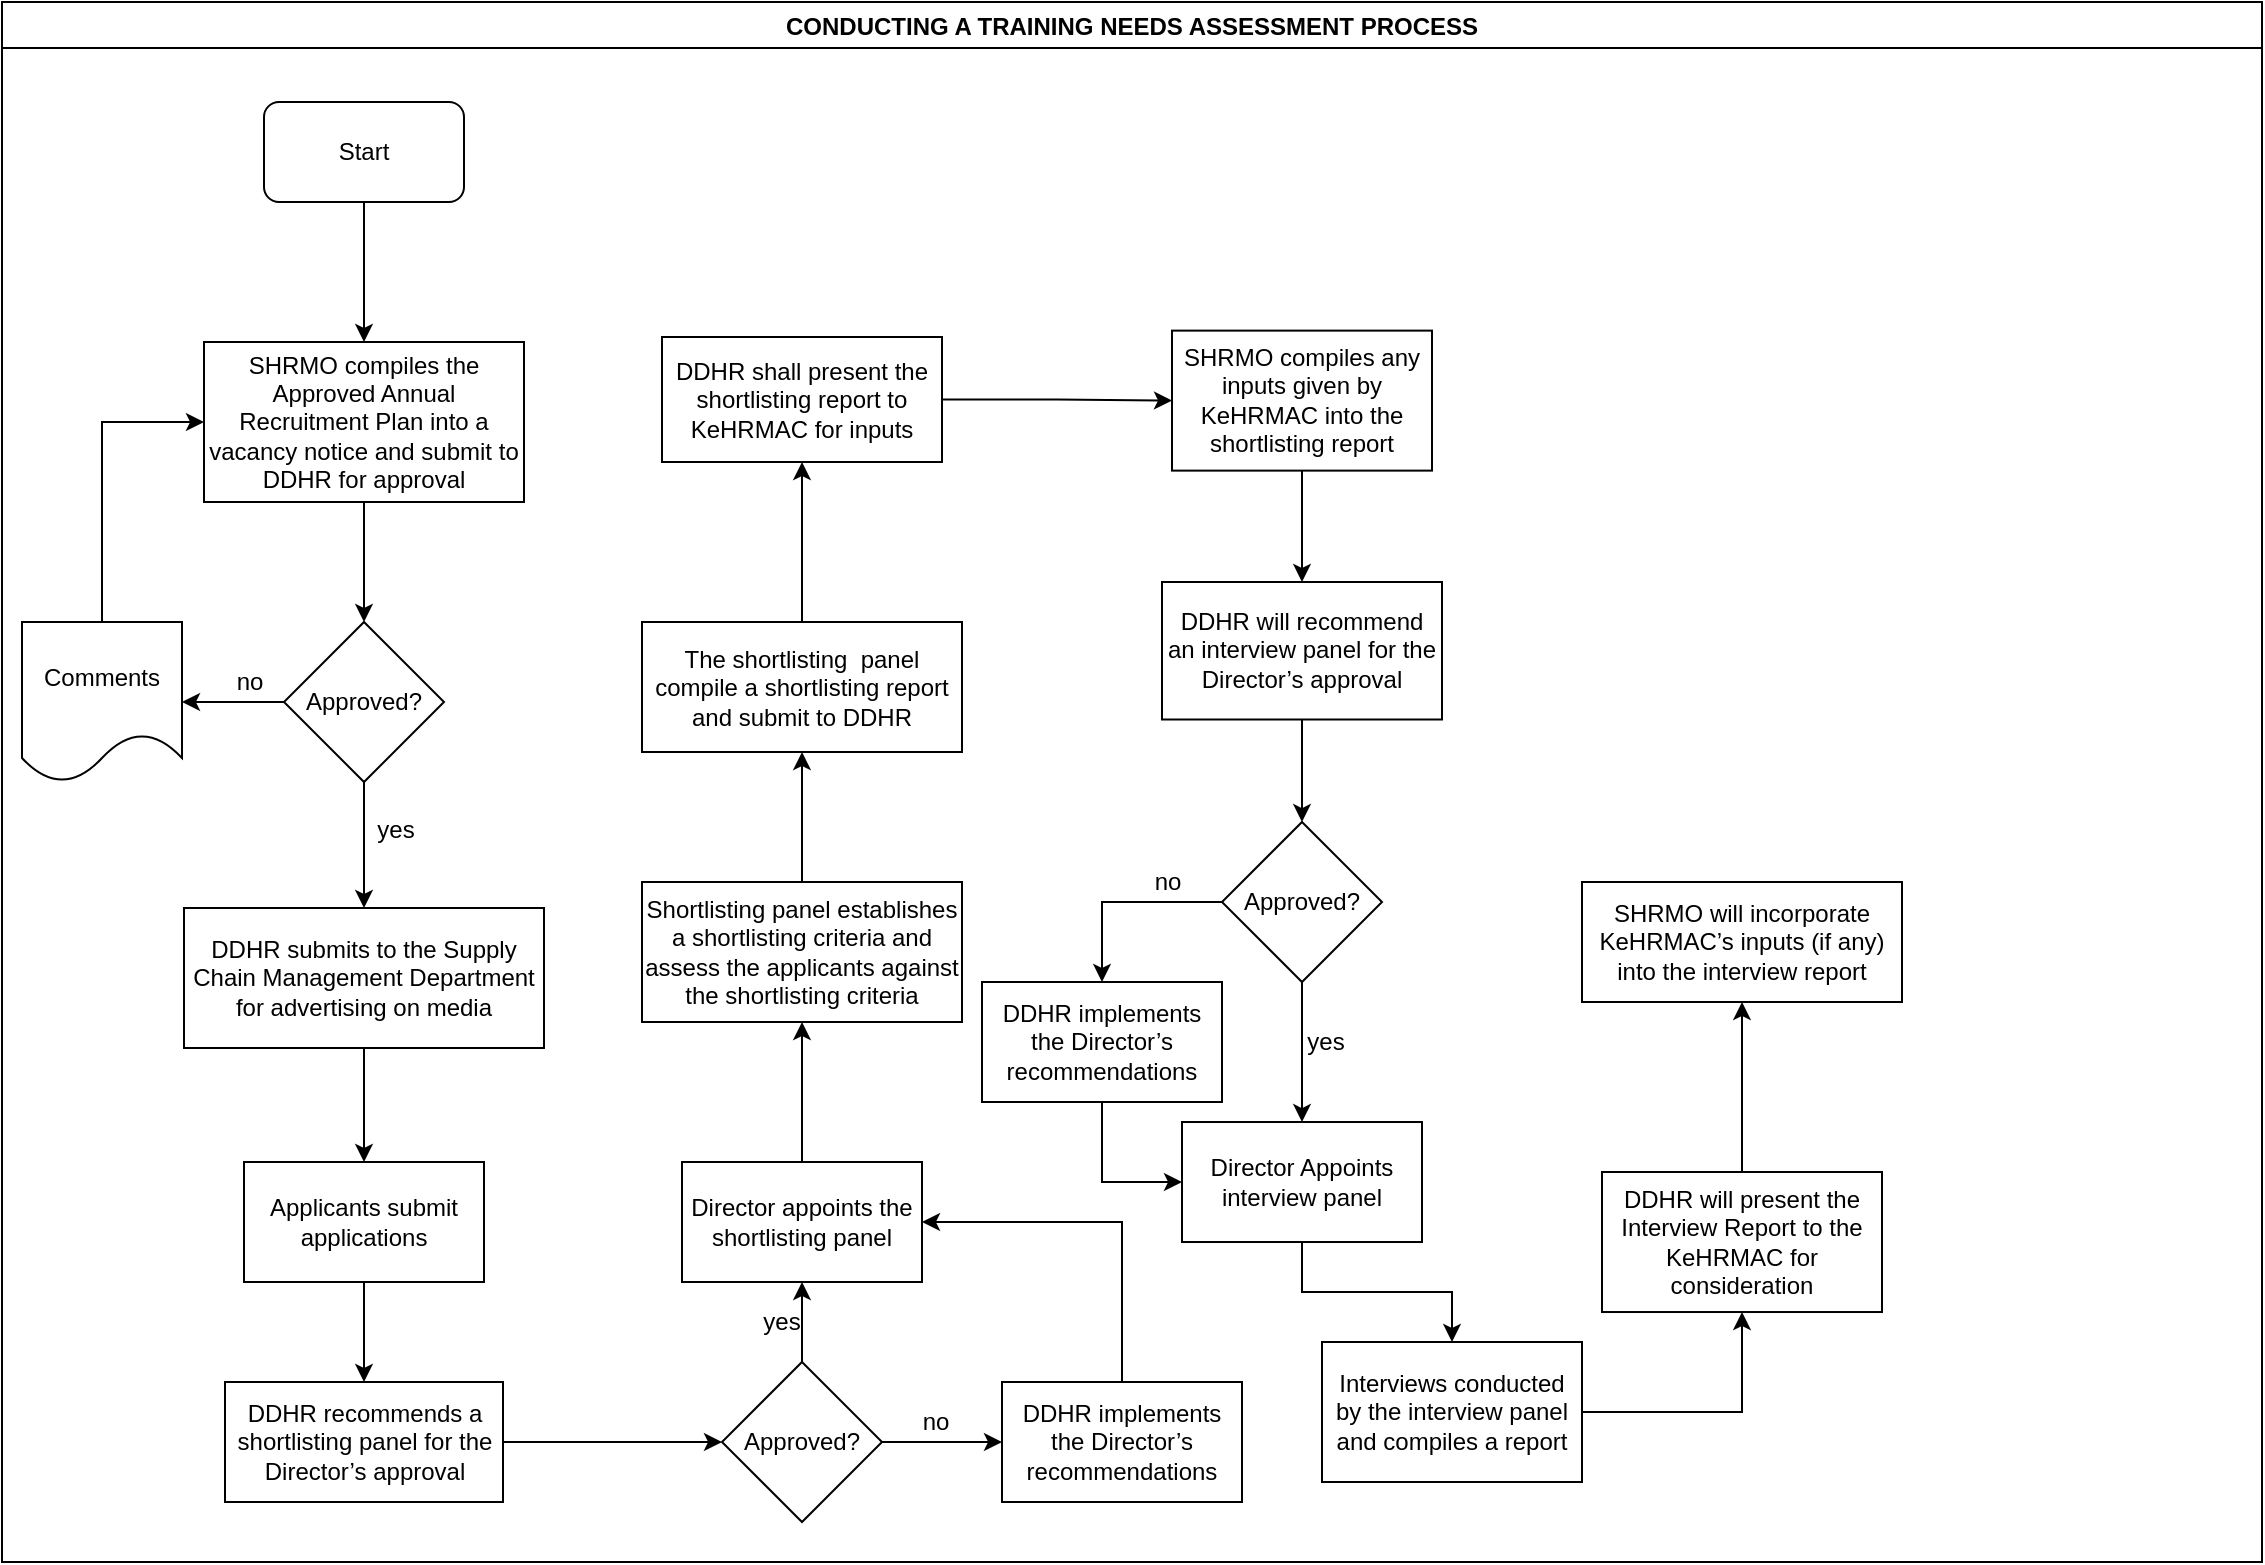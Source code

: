<mxfile version="14.2.4" type="github">
  <diagram id="tumOcZ08y1jbHNWzHqvi" name="Page-1">
    <mxGraphModel dx="1038" dy="547" grid="1" gridSize="10" guides="1" tooltips="1" connect="1" arrows="1" fold="1" page="1" pageScale="1" pageWidth="1169" pageHeight="827" math="0" shadow="0">
      <root>
        <mxCell id="0" />
        <mxCell id="1" parent="0" />
        <mxCell id="h8TS08j7oyF-GIlj1y9Z-1" value="CONDUCTING A TRAINING NEEDS ASSESSMENT PROCESS" style="swimlane;" vertex="1" parent="1">
          <mxGeometry x="20" y="10" width="1130" height="780" as="geometry" />
        </mxCell>
        <mxCell id="h8TS08j7oyF-GIlj1y9Z-2" value="Start" style="rounded=1;whiteSpace=wrap;html=1;" vertex="1" parent="h8TS08j7oyF-GIlj1y9Z-1">
          <mxGeometry x="131" y="50" width="100" height="50" as="geometry" />
        </mxCell>
        <mxCell id="h8TS08j7oyF-GIlj1y9Z-49" value="SHRMO compiles the Approved Annual Recruitment Plan into a vacancy notice and submit to DDHR for approval" style="rounded=0;whiteSpace=wrap;html=1;" vertex="1" parent="h8TS08j7oyF-GIlj1y9Z-1">
          <mxGeometry x="101" y="170" width="160" height="80" as="geometry" />
        </mxCell>
        <mxCell id="h8TS08j7oyF-GIlj1y9Z-4" value="" style="edgeStyle=orthogonalEdgeStyle;rounded=0;orthogonalLoop=1;jettySize=auto;html=1;entryX=0.5;entryY=0;entryDx=0;entryDy=0;" edge="1" parent="h8TS08j7oyF-GIlj1y9Z-1" source="h8TS08j7oyF-GIlj1y9Z-2" target="h8TS08j7oyF-GIlj1y9Z-49">
          <mxGeometry relative="1" as="geometry">
            <mxPoint x="181" y="150" as="targetPoint" />
          </mxGeometry>
        </mxCell>
        <mxCell id="h8TS08j7oyF-GIlj1y9Z-50" value="Approved?" style="rhombus;whiteSpace=wrap;html=1;rounded=0;" vertex="1" parent="h8TS08j7oyF-GIlj1y9Z-1">
          <mxGeometry x="141" y="310" width="80" height="80" as="geometry" />
        </mxCell>
        <mxCell id="h8TS08j7oyF-GIlj1y9Z-51" value="" style="edgeStyle=orthogonalEdgeStyle;rounded=0;orthogonalLoop=1;jettySize=auto;html=1;" edge="1" parent="h8TS08j7oyF-GIlj1y9Z-1" source="h8TS08j7oyF-GIlj1y9Z-49" target="h8TS08j7oyF-GIlj1y9Z-50">
          <mxGeometry relative="1" as="geometry" />
        </mxCell>
        <mxCell id="h8TS08j7oyF-GIlj1y9Z-52" value="DDHR submits to the Supply Chain Management Department for advertising on media" style="whiteSpace=wrap;html=1;rounded=0;" vertex="1" parent="h8TS08j7oyF-GIlj1y9Z-1">
          <mxGeometry x="91" y="453" width="180" height="70" as="geometry" />
        </mxCell>
        <mxCell id="h8TS08j7oyF-GIlj1y9Z-53" value="" style="edgeStyle=orthogonalEdgeStyle;rounded=0;orthogonalLoop=1;jettySize=auto;html=1;" edge="1" parent="h8TS08j7oyF-GIlj1y9Z-1" source="h8TS08j7oyF-GIlj1y9Z-50" target="h8TS08j7oyF-GIlj1y9Z-52">
          <mxGeometry relative="1" as="geometry" />
        </mxCell>
        <mxCell id="h8TS08j7oyF-GIlj1y9Z-54" value="yes" style="text;html=1;strokeColor=none;fillColor=none;align=center;verticalAlign=middle;whiteSpace=wrap;rounded=0;" vertex="1" parent="h8TS08j7oyF-GIlj1y9Z-1">
          <mxGeometry x="177" y="404" width="40" height="20" as="geometry" />
        </mxCell>
        <mxCell id="h8TS08j7oyF-GIlj1y9Z-57" value="DDHR recommends a shortlisting panel for the Director’s approval" style="whiteSpace=wrap;html=1;rounded=0;" vertex="1" parent="h8TS08j7oyF-GIlj1y9Z-1">
          <mxGeometry x="111.5" y="690" width="139" height="60" as="geometry" />
        </mxCell>
        <mxCell id="h8TS08j7oyF-GIlj1y9Z-63" value="Director appoints the shortlisting panel" style="whiteSpace=wrap;html=1;rounded=0;" vertex="1" parent="h8TS08j7oyF-GIlj1y9Z-1">
          <mxGeometry x="340" y="580" width="120" height="60" as="geometry" />
        </mxCell>
        <mxCell id="h8TS08j7oyF-GIlj1y9Z-65" value="yes" style="text;html=1;strokeColor=none;fillColor=none;align=center;verticalAlign=middle;whiteSpace=wrap;rounded=0;" vertex="1" parent="h8TS08j7oyF-GIlj1y9Z-1">
          <mxGeometry x="370" y="650" width="40" height="20" as="geometry" />
        </mxCell>
        <mxCell id="h8TS08j7oyF-GIlj1y9Z-66" value="Comments" style="shape=document;whiteSpace=wrap;html=1;boundedLbl=1;rounded=0;" vertex="1" parent="h8TS08j7oyF-GIlj1y9Z-1">
          <mxGeometry x="10" y="310" width="80" height="80" as="geometry" />
        </mxCell>
        <mxCell id="h8TS08j7oyF-GIlj1y9Z-67" value="" style="edgeStyle=orthogonalEdgeStyle;rounded=0;orthogonalLoop=1;jettySize=auto;html=1;" edge="1" parent="h8TS08j7oyF-GIlj1y9Z-1" source="h8TS08j7oyF-GIlj1y9Z-50" target="h8TS08j7oyF-GIlj1y9Z-66">
          <mxGeometry relative="1" as="geometry" />
        </mxCell>
        <mxCell id="h8TS08j7oyF-GIlj1y9Z-69" value="" style="edgeStyle=orthogonalEdgeStyle;rounded=0;orthogonalLoop=1;jettySize=auto;html=1;entryX=0;entryY=0.5;entryDx=0;entryDy=0;" edge="1" parent="h8TS08j7oyF-GIlj1y9Z-1" source="h8TS08j7oyF-GIlj1y9Z-66" target="h8TS08j7oyF-GIlj1y9Z-49">
          <mxGeometry relative="1" as="geometry">
            <mxPoint x="50" y="220" as="targetPoint" />
            <Array as="points">
              <mxPoint x="50" y="210" />
            </Array>
          </mxGeometry>
        </mxCell>
        <mxCell id="h8TS08j7oyF-GIlj1y9Z-74" value="Shortlisting panel establishes a shortlisting criteria and assess the applicants against the shortlisting criteria" style="whiteSpace=wrap;html=1;rounded=0;" vertex="1" parent="h8TS08j7oyF-GIlj1y9Z-1">
          <mxGeometry x="320" y="440" width="160" height="70" as="geometry" />
        </mxCell>
        <mxCell id="h8TS08j7oyF-GIlj1y9Z-75" value="" style="edgeStyle=orthogonalEdgeStyle;rounded=0;orthogonalLoop=1;jettySize=auto;html=1;" edge="1" parent="h8TS08j7oyF-GIlj1y9Z-1" source="h8TS08j7oyF-GIlj1y9Z-63" target="h8TS08j7oyF-GIlj1y9Z-74">
          <mxGeometry relative="1" as="geometry" />
        </mxCell>
        <mxCell id="h8TS08j7oyF-GIlj1y9Z-76" value="The shortlisting&amp;nbsp; panel compile a shortlisting report and submit to DDHR" style="whiteSpace=wrap;html=1;rounded=0;" vertex="1" parent="h8TS08j7oyF-GIlj1y9Z-1">
          <mxGeometry x="320" y="310" width="160" height="65" as="geometry" />
        </mxCell>
        <mxCell id="h8TS08j7oyF-GIlj1y9Z-77" value="" style="edgeStyle=orthogonalEdgeStyle;rounded=0;orthogonalLoop=1;jettySize=auto;html=1;" edge="1" parent="h8TS08j7oyF-GIlj1y9Z-1" source="h8TS08j7oyF-GIlj1y9Z-74" target="h8TS08j7oyF-GIlj1y9Z-76">
          <mxGeometry relative="1" as="geometry" />
        </mxCell>
        <mxCell id="h8TS08j7oyF-GIlj1y9Z-80" value="SHRMO compiles any inputs given by KeHRMAC into the shortlisting report" style="whiteSpace=wrap;html=1;rounded=0;" vertex="1" parent="h8TS08j7oyF-GIlj1y9Z-1">
          <mxGeometry x="585" y="164.31" width="130" height="70" as="geometry" />
        </mxCell>
        <mxCell id="h8TS08j7oyF-GIlj1y9Z-82" value="DDHR will recommend an interview panel for the Director’s approval" style="whiteSpace=wrap;html=1;rounded=0;" vertex="1" parent="h8TS08j7oyF-GIlj1y9Z-1">
          <mxGeometry x="580" y="290" width="140" height="68.75" as="geometry" />
        </mxCell>
        <mxCell id="h8TS08j7oyF-GIlj1y9Z-83" value="" style="edgeStyle=orthogonalEdgeStyle;rounded=0;orthogonalLoop=1;jettySize=auto;html=1;" edge="1" parent="h8TS08j7oyF-GIlj1y9Z-1" source="h8TS08j7oyF-GIlj1y9Z-80" target="h8TS08j7oyF-GIlj1y9Z-82">
          <mxGeometry relative="1" as="geometry" />
        </mxCell>
        <mxCell id="h8TS08j7oyF-GIlj1y9Z-84" value="Approved?" style="rhombus;whiteSpace=wrap;html=1;rounded=0;" vertex="1" parent="h8TS08j7oyF-GIlj1y9Z-1">
          <mxGeometry x="610" y="410.005" width="80" height="80" as="geometry" />
        </mxCell>
        <mxCell id="h8TS08j7oyF-GIlj1y9Z-85" value="" style="edgeStyle=orthogonalEdgeStyle;rounded=0;orthogonalLoop=1;jettySize=auto;html=1;" edge="1" parent="h8TS08j7oyF-GIlj1y9Z-1" source="h8TS08j7oyF-GIlj1y9Z-82" target="h8TS08j7oyF-GIlj1y9Z-84">
          <mxGeometry relative="1" as="geometry" />
        </mxCell>
        <mxCell id="h8TS08j7oyF-GIlj1y9Z-86" value="Director Appoints interview panel" style="whiteSpace=wrap;html=1;rounded=0;" vertex="1" parent="h8TS08j7oyF-GIlj1y9Z-1">
          <mxGeometry x="590" y="560.005" width="120" height="60" as="geometry" />
        </mxCell>
        <mxCell id="h8TS08j7oyF-GIlj1y9Z-87" value="" style="edgeStyle=orthogonalEdgeStyle;rounded=0;orthogonalLoop=1;jettySize=auto;html=1;" edge="1" parent="h8TS08j7oyF-GIlj1y9Z-1" source="h8TS08j7oyF-GIlj1y9Z-84" target="h8TS08j7oyF-GIlj1y9Z-86">
          <mxGeometry relative="1" as="geometry" />
        </mxCell>
        <mxCell id="h8TS08j7oyF-GIlj1y9Z-88" value="yes" style="text;html=1;strokeColor=none;fillColor=none;align=center;verticalAlign=middle;whiteSpace=wrap;rounded=0;" vertex="1" parent="h8TS08j7oyF-GIlj1y9Z-1">
          <mxGeometry x="642" y="510" width="40" height="20" as="geometry" />
        </mxCell>
        <mxCell id="h8TS08j7oyF-GIlj1y9Z-94" value="no" style="text;html=1;strokeColor=none;fillColor=none;align=center;verticalAlign=middle;whiteSpace=wrap;rounded=0;" vertex="1" parent="h8TS08j7oyF-GIlj1y9Z-1">
          <mxGeometry x="563" y="430" width="40" height="20" as="geometry" />
        </mxCell>
        <mxCell id="h8TS08j7oyF-GIlj1y9Z-91" value="DDHR implements the Director’s recommendations" style="whiteSpace=wrap;html=1;rounded=0;" vertex="1" parent="h8TS08j7oyF-GIlj1y9Z-1">
          <mxGeometry x="490" y="490" width="120" height="60" as="geometry" />
        </mxCell>
        <mxCell id="h8TS08j7oyF-GIlj1y9Z-93" value="" style="edgeStyle=orthogonalEdgeStyle;rounded=0;orthogonalLoop=1;jettySize=auto;html=1;exitX=0;exitY=0.5;exitDx=0;exitDy=0;" edge="1" parent="h8TS08j7oyF-GIlj1y9Z-1" source="h8TS08j7oyF-GIlj1y9Z-84" target="h8TS08j7oyF-GIlj1y9Z-91">
          <mxGeometry relative="1" as="geometry" />
        </mxCell>
        <mxCell id="h8TS08j7oyF-GIlj1y9Z-96" value="" style="edgeStyle=orthogonalEdgeStyle;rounded=0;orthogonalLoop=1;jettySize=auto;html=1;entryX=0;entryY=0.5;entryDx=0;entryDy=0;" edge="1" parent="h8TS08j7oyF-GIlj1y9Z-1" source="h8TS08j7oyF-GIlj1y9Z-91" target="h8TS08j7oyF-GIlj1y9Z-86">
          <mxGeometry relative="1" as="geometry">
            <mxPoint x="550" y="630" as="targetPoint" />
            <Array as="points">
              <mxPoint x="550" y="590" />
            </Array>
          </mxGeometry>
        </mxCell>
        <mxCell id="h8TS08j7oyF-GIlj1y9Z-97" value="Interviews conducted by the interview panel and compiles a report" style="whiteSpace=wrap;html=1;rounded=0;" vertex="1" parent="h8TS08j7oyF-GIlj1y9Z-1">
          <mxGeometry x="660" y="670" width="130" height="70" as="geometry" />
        </mxCell>
        <mxCell id="h8TS08j7oyF-GIlj1y9Z-98" value="" style="edgeStyle=orthogonalEdgeStyle;rounded=0;orthogonalLoop=1;jettySize=auto;html=1;" edge="1" parent="h8TS08j7oyF-GIlj1y9Z-1" source="h8TS08j7oyF-GIlj1y9Z-86" target="h8TS08j7oyF-GIlj1y9Z-97">
          <mxGeometry relative="1" as="geometry" />
        </mxCell>
        <mxCell id="h8TS08j7oyF-GIlj1y9Z-99" value="DDHR will present the Interview Report to the KeHRMAC for consideration" style="whiteSpace=wrap;html=1;rounded=0;" vertex="1" parent="h8TS08j7oyF-GIlj1y9Z-1">
          <mxGeometry x="800" y="585" width="140" height="70.01" as="geometry" />
        </mxCell>
        <mxCell id="h8TS08j7oyF-GIlj1y9Z-100" value="" style="edgeStyle=orthogonalEdgeStyle;rounded=0;orthogonalLoop=1;jettySize=auto;html=1;exitX=1;exitY=0.5;exitDx=0;exitDy=0;" edge="1" parent="h8TS08j7oyF-GIlj1y9Z-1" source="h8TS08j7oyF-GIlj1y9Z-97" target="h8TS08j7oyF-GIlj1y9Z-99">
          <mxGeometry relative="1" as="geometry">
            <mxPoint x="780" y="710" as="sourcePoint" />
          </mxGeometry>
        </mxCell>
        <mxCell id="h8TS08j7oyF-GIlj1y9Z-101" value="SHRMO will incorporate KeHRMAC’s inputs (if any) into the interview report" style="whiteSpace=wrap;html=1;rounded=0;" vertex="1" parent="h8TS08j7oyF-GIlj1y9Z-1">
          <mxGeometry x="790" y="440" width="160" height="60" as="geometry" />
        </mxCell>
        <mxCell id="h8TS08j7oyF-GIlj1y9Z-102" value="" style="edgeStyle=orthogonalEdgeStyle;rounded=0;orthogonalLoop=1;jettySize=auto;html=1;" edge="1" parent="h8TS08j7oyF-GIlj1y9Z-1" source="h8TS08j7oyF-GIlj1y9Z-99" target="h8TS08j7oyF-GIlj1y9Z-101">
          <mxGeometry relative="1" as="geometry" />
        </mxCell>
        <mxCell id="h8TS08j7oyF-GIlj1y9Z-58" value="" style="edgeStyle=orthogonalEdgeStyle;rounded=0;orthogonalLoop=1;jettySize=auto;html=1;" edge="1" parent="1" source="h8TS08j7oyF-GIlj1y9Z-55" target="h8TS08j7oyF-GIlj1y9Z-57">
          <mxGeometry relative="1" as="geometry" />
        </mxCell>
        <mxCell id="h8TS08j7oyF-GIlj1y9Z-55" value="Applicants submit applications" style="whiteSpace=wrap;html=1;rounded=0;" vertex="1" parent="1">
          <mxGeometry x="141" y="590" width="120" height="60" as="geometry" />
        </mxCell>
        <mxCell id="h8TS08j7oyF-GIlj1y9Z-56" value="" style="edgeStyle=orthogonalEdgeStyle;rounded=0;orthogonalLoop=1;jettySize=auto;html=1;" edge="1" parent="1" source="h8TS08j7oyF-GIlj1y9Z-52" target="h8TS08j7oyF-GIlj1y9Z-55">
          <mxGeometry relative="1" as="geometry" />
        </mxCell>
        <mxCell id="h8TS08j7oyF-GIlj1y9Z-62" value="" style="edgeStyle=orthogonalEdgeStyle;rounded=0;orthogonalLoop=1;jettySize=auto;html=1;" edge="1" parent="1" source="h8TS08j7oyF-GIlj1y9Z-59" target="h8TS08j7oyF-GIlj1y9Z-61">
          <mxGeometry relative="1" as="geometry" />
        </mxCell>
        <mxCell id="h8TS08j7oyF-GIlj1y9Z-64" value="" style="edgeStyle=orthogonalEdgeStyle;rounded=0;orthogonalLoop=1;jettySize=auto;html=1;" edge="1" parent="1" source="h8TS08j7oyF-GIlj1y9Z-59" target="h8TS08j7oyF-GIlj1y9Z-63">
          <mxGeometry relative="1" as="geometry" />
        </mxCell>
        <mxCell id="h8TS08j7oyF-GIlj1y9Z-59" value="Approved?" style="rhombus;whiteSpace=wrap;html=1;rounded=0;" vertex="1" parent="1">
          <mxGeometry x="380" y="690" width="80" height="80" as="geometry" />
        </mxCell>
        <mxCell id="h8TS08j7oyF-GIlj1y9Z-60" value="" style="edgeStyle=orthogonalEdgeStyle;rounded=0;orthogonalLoop=1;jettySize=auto;html=1;" edge="1" parent="1" source="h8TS08j7oyF-GIlj1y9Z-57" target="h8TS08j7oyF-GIlj1y9Z-59">
          <mxGeometry relative="1" as="geometry" />
        </mxCell>
        <mxCell id="h8TS08j7oyF-GIlj1y9Z-73" value="" style="edgeStyle=orthogonalEdgeStyle;rounded=0;orthogonalLoop=1;jettySize=auto;html=1;entryX=1;entryY=0.5;entryDx=0;entryDy=0;exitX=0.5;exitY=0;exitDx=0;exitDy=0;" edge="1" parent="1" source="h8TS08j7oyF-GIlj1y9Z-61" target="h8TS08j7oyF-GIlj1y9Z-63">
          <mxGeometry relative="1" as="geometry">
            <mxPoint x="580" y="620" as="targetPoint" />
            <Array as="points">
              <mxPoint x="580" y="620" />
            </Array>
          </mxGeometry>
        </mxCell>
        <mxCell id="h8TS08j7oyF-GIlj1y9Z-61" value="DDHR implements the Director’s recommendations" style="whiteSpace=wrap;html=1;rounded=0;" vertex="1" parent="1">
          <mxGeometry x="520" y="700" width="120" height="60" as="geometry" />
        </mxCell>
        <mxCell id="h8TS08j7oyF-GIlj1y9Z-70" value="no" style="text;html=1;strokeColor=none;fillColor=none;align=center;verticalAlign=middle;whiteSpace=wrap;rounded=0;" vertex="1" parent="1">
          <mxGeometry x="124" y="340" width="40" height="20" as="geometry" />
        </mxCell>
        <mxCell id="h8TS08j7oyF-GIlj1y9Z-71" value="no" style="text;html=1;strokeColor=none;fillColor=none;align=center;verticalAlign=middle;whiteSpace=wrap;rounded=0;" vertex="1" parent="1">
          <mxGeometry x="467" y="710" width="40" height="20" as="geometry" />
        </mxCell>
        <mxCell id="h8TS08j7oyF-GIlj1y9Z-81" value="" style="edgeStyle=orthogonalEdgeStyle;rounded=0;orthogonalLoop=1;jettySize=auto;html=1;" edge="1" parent="1" source="h8TS08j7oyF-GIlj1y9Z-78" target="h8TS08j7oyF-GIlj1y9Z-80">
          <mxGeometry relative="1" as="geometry" />
        </mxCell>
        <mxCell id="h8TS08j7oyF-GIlj1y9Z-78" value="DDHR shall present the shortlisting report to KeHRMAC for inputs " style="whiteSpace=wrap;html=1;rounded=0;" vertex="1" parent="1">
          <mxGeometry x="350" y="177.5" width="140" height="62.5" as="geometry" />
        </mxCell>
        <mxCell id="h8TS08j7oyF-GIlj1y9Z-79" value="" style="edgeStyle=orthogonalEdgeStyle;rounded=0;orthogonalLoop=1;jettySize=auto;html=1;" edge="1" parent="1" source="h8TS08j7oyF-GIlj1y9Z-76" target="h8TS08j7oyF-GIlj1y9Z-78">
          <mxGeometry relative="1" as="geometry" />
        </mxCell>
      </root>
    </mxGraphModel>
  </diagram>
</mxfile>
